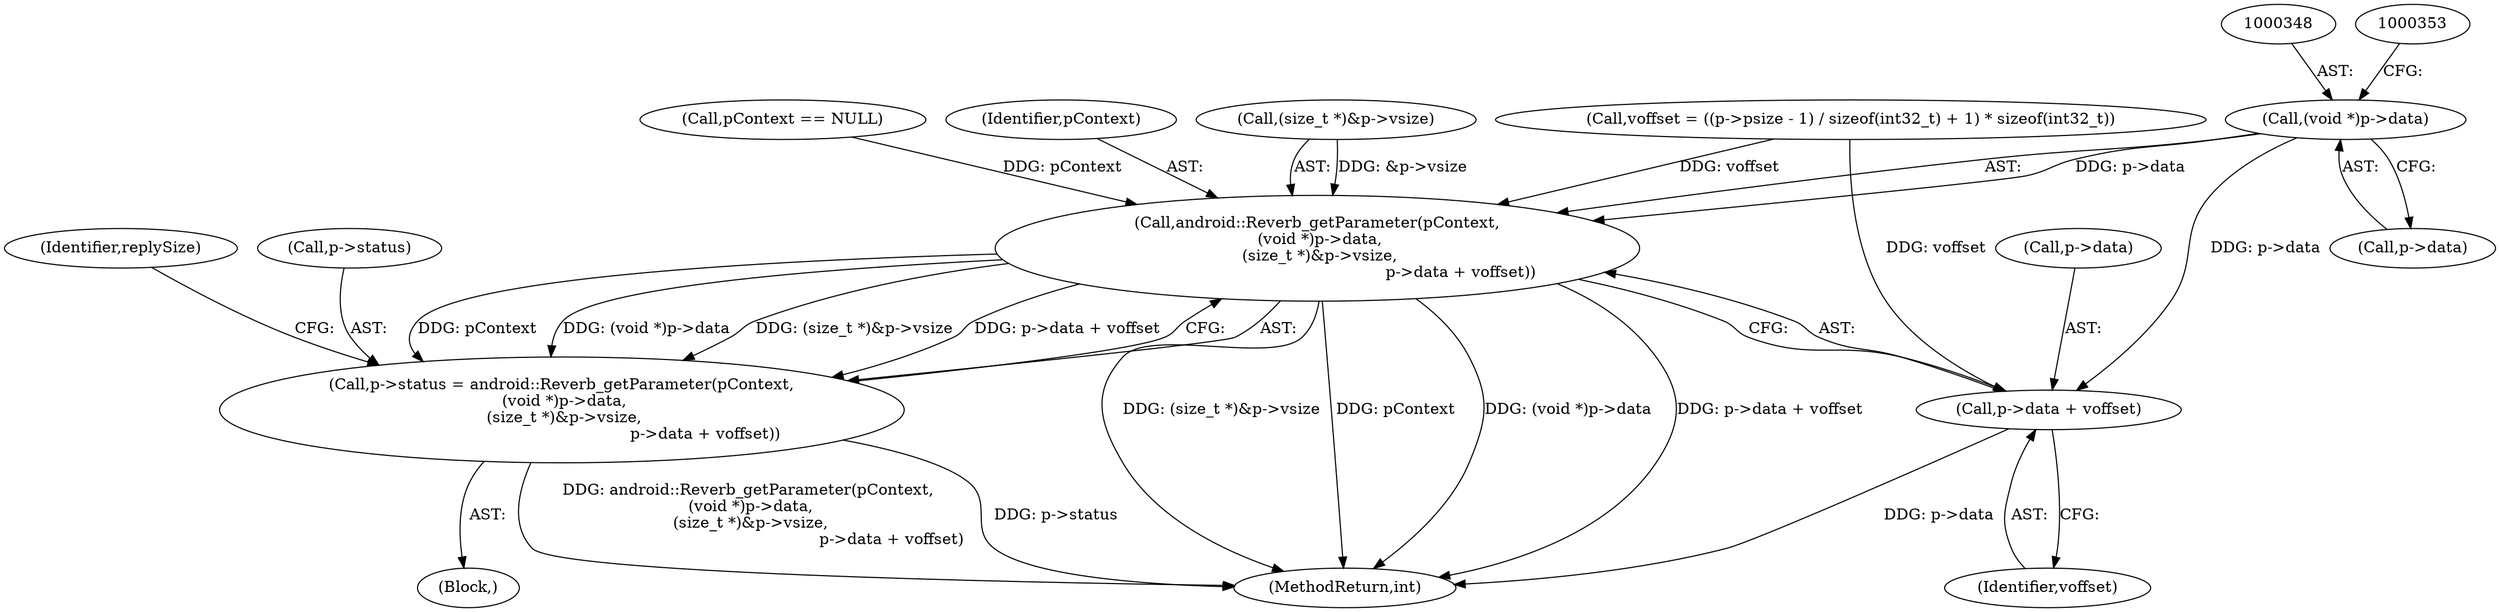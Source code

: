 digraph "0_Android_9e29523b9537983b4c4b205ff868d0b3bca0383b_0@pointer" {
"1000347" [label="(Call,(void *)p->data)"];
"1000345" [label="(Call,android::Reverb_getParameter(pContext,\n (void *)p->data,\n (size_t *)&p->vsize,\n                                                          p->data + voffset))"];
"1000341" [label="(Call,p->status = android::Reverb_getParameter(pContext,\n (void *)p->data,\n (size_t *)&p->vsize,\n                                                          p->data + voffset))"];
"1000358" [label="(Call,p->data + voffset)"];
"1000345" [label="(Call,android::Reverb_getParameter(pContext,\n (void *)p->data,\n (size_t *)&p->vsize,\n                                                          p->data + voffset))"];
"1000347" [label="(Call,(void *)p->data)"];
"1000365" [label="(Identifier,replySize)"];
"1000359" [label="(Call,p->data)"];
"1000362" [label="(Identifier,voffset)"];
"1000352" [label="(Call,(size_t *)&p->vsize)"];
"1000326" [label="(Call,voffset = ((p->psize - 1) / sizeof(int32_t) + 1) * sizeof(int32_t))"];
"1000244" [label="(Block,)"];
"1000341" [label="(Call,p->status = android::Reverb_getParameter(pContext,\n (void *)p->data,\n (size_t *)&p->vsize,\n                                                          p->data + voffset))"];
"1000349" [label="(Call,p->data)"];
"1000358" [label="(Call,p->data + voffset)"];
"1000342" [label="(Call,p->status)"];
"1000688" [label="(MethodReturn,int)"];
"1000127" [label="(Call,pContext == NULL)"];
"1000346" [label="(Identifier,pContext)"];
"1000347" -> "1000345"  [label="AST: "];
"1000347" -> "1000349"  [label="CFG: "];
"1000348" -> "1000347"  [label="AST: "];
"1000349" -> "1000347"  [label="AST: "];
"1000353" -> "1000347"  [label="CFG: "];
"1000347" -> "1000345"  [label="DDG: p->data"];
"1000347" -> "1000358"  [label="DDG: p->data"];
"1000345" -> "1000341"  [label="AST: "];
"1000345" -> "1000358"  [label="CFG: "];
"1000346" -> "1000345"  [label="AST: "];
"1000352" -> "1000345"  [label="AST: "];
"1000358" -> "1000345"  [label="AST: "];
"1000341" -> "1000345"  [label="CFG: "];
"1000345" -> "1000688"  [label="DDG: (void *)p->data"];
"1000345" -> "1000688"  [label="DDG: p->data + voffset"];
"1000345" -> "1000688"  [label="DDG: (size_t *)&p->vsize"];
"1000345" -> "1000688"  [label="DDG: pContext"];
"1000345" -> "1000341"  [label="DDG: pContext"];
"1000345" -> "1000341"  [label="DDG: (void *)p->data"];
"1000345" -> "1000341"  [label="DDG: (size_t *)&p->vsize"];
"1000345" -> "1000341"  [label="DDG: p->data + voffset"];
"1000127" -> "1000345"  [label="DDG: pContext"];
"1000352" -> "1000345"  [label="DDG: &p->vsize"];
"1000326" -> "1000345"  [label="DDG: voffset"];
"1000341" -> "1000244"  [label="AST: "];
"1000342" -> "1000341"  [label="AST: "];
"1000365" -> "1000341"  [label="CFG: "];
"1000341" -> "1000688"  [label="DDG: p->status"];
"1000341" -> "1000688"  [label="DDG: android::Reverb_getParameter(pContext,\n (void *)p->data,\n (size_t *)&p->vsize,\n                                                          p->data + voffset)"];
"1000358" -> "1000362"  [label="CFG: "];
"1000359" -> "1000358"  [label="AST: "];
"1000362" -> "1000358"  [label="AST: "];
"1000358" -> "1000688"  [label="DDG: p->data"];
"1000326" -> "1000358"  [label="DDG: voffset"];
}
